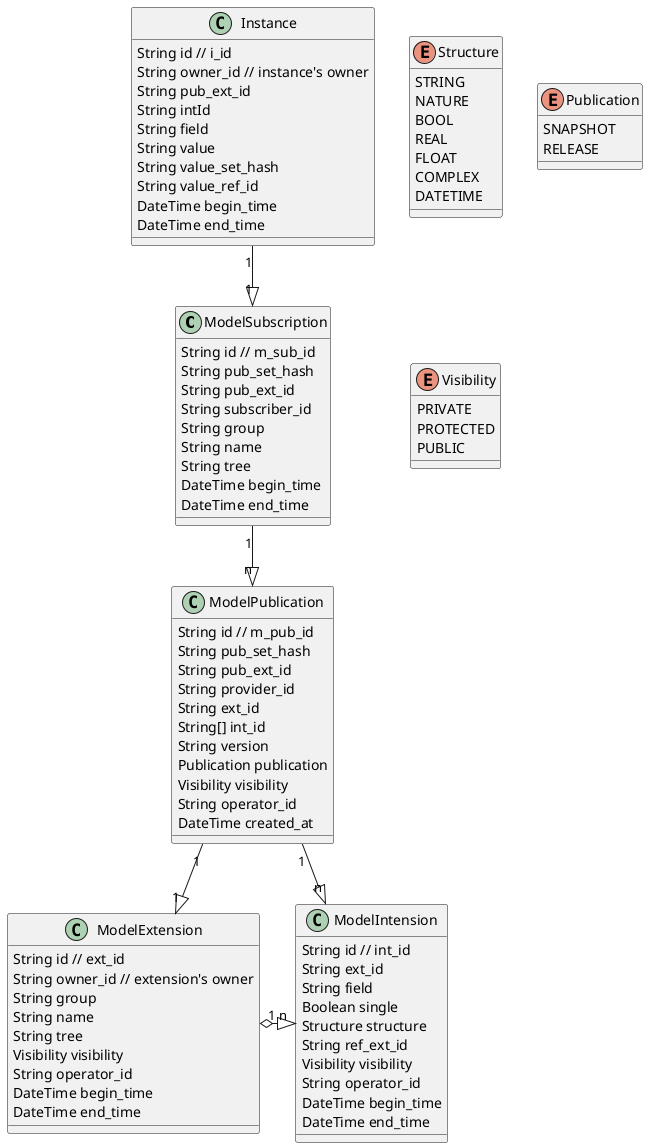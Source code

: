 @startuml


ModelSubscription "1" --|>  "n" ModelPublication

ModelPublication "1" --|>  "1" ModelExtension
ModelPublication "1" --|>  "n" ModelIntension

Instance "1" --|>  "1" ModelSubscription

'Instance "1" --|>  "n" InstanceTag


ModelExtension "1" o--right--|> "n" ModelIntension

class ModelExtension {
    String id // ext_id
    String owner_id // extension's owner
    String group
    String name
    String tree
    Visibility visibility
    String operator_id
    DateTime begin_time
    DateTime end_time
}

class ModelIntension {
    String id // int_id
    String ext_id
    String field
    Boolean single
    Structure structure
    String ref_ext_id
    Visibility visibility
    String operator_id
    DateTime begin_time
    DateTime end_time
}

class ModelPublication {
    String id // m_pub_id
    String pub_set_hash
    String pub_ext_id
    String provider_id
    String ext_id
    String[] int_id
    String version
    Publication publication
    Visibility visibility
    String operator_id
    DateTime created_at
}

class ModelSubscription {
    String id // m_sub_id
    String pub_set_hash
    String pub_ext_id
    String subscriber_id
    String group
    String name
    String tree
    DateTime begin_time
    DateTime end_time
}

enum Structure {
    STRING
    NATURE
    BOOL
    REAL
    FLOAT
    COMPLEX
    DATETIME
}

enum Publication {
    SNAPSHOT
    RELEASE
}

enum Visibility {
    PRIVATE
    PROTECTED
    PUBLIC
}

class Instance {
    String id // i_id
    String owner_id // instance's owner
    String pub_ext_id
    String intId
    String field
    String value
    String value_set_hash
    String value_ref_id
    DateTime begin_time
    DateTime end_time
}

'class InstanceTag {
'    String id // i_tag_id
'    String owner_id // instance's owner
'    String[] i_id
'    Publication publication
'    DateTime created_at
'    Visibility visibility
'}

@enduml



